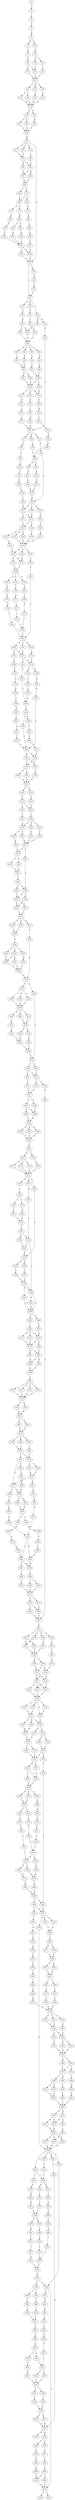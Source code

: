 strict digraph  {
	S0 -> S1 [ label = Q ];
	S1 -> S2 [ label = L ];
	S2 -> S3 [ label = F ];
	S3 -> S4 [ label = K ];
	S4 -> S5 [ label = N ];
	S4 -> S6 [ label = S ];
	S5 -> S7 [ label = K ];
	S6 -> S8 [ label = N ];
	S7 -> S9 [ label = R ];
	S8 -> S10 [ label = K ];
	S8 -> S11 [ label = N ];
	S9 -> S12 [ label = V ];
	S9 -> S13 [ label = A ];
	S10 -> S12 [ label = V ];
	S11 -> S14 [ label = S ];
	S12 -> S15 [ label = L ];
	S13 -> S15 [ label = L ];
	S14 -> S15 [ label = L ];
	S15 -> S16 [ label = T ];
	S15 -> S17 [ label = D ];
	S15 -> S18 [ label = Y ];
	S16 -> S19 [ label = Y ];
	S16 -> S20 [ label = I ];
	S17 -> S21 [ label = F ];
	S18 -> S22 [ label = W ];
	S19 -> S23 [ label = H ];
	S20 -> S23 [ label = H ];
	S21 -> S23 [ label = H ];
	S22 -> S23 [ label = H ];
	S23 -> S24 [ label = R ];
	S23 -> S25 [ label = H ];
	S24 -> S26 [ label = I ];
	S24 -> S27 [ label = T ];
	S25 -> S28 [ label = M ];
	S26 -> S29 [ label = V ];
	S27 -> S29 [ label = V ];
	S28 -> S29 [ label = V ];
	S29 -> S30 [ label = E ];
	S30 -> S31 [ label = A ];
	S30 -> S32 [ label = V ];
	S30 -> S33 [ label = D ];
	S30 -> S34 [ label = S ];
	S31 -> S35 [ label = F ];
	S32 -> S36 [ label = L ];
	S33 -> S37 [ label = P ];
	S33 -> S38 [ label = E ];
	S34 -> S35 [ label = F ];
	S35 -> S39 [ label = R ];
	S35 -> S40 [ label = K ];
	S36 -> S40 [ label = K ];
	S37 -> S41 [ label = R ];
	S37 -> S42 [ label = E ];
	S37 -> S43 [ label = D ];
	S38 -> S44 [ label = E ];
	S39 -> S45 [ label = F ];
	S40 -> S45 [ label = F ];
	S40 -> S46 [ label = H ];
	S41 -> S47 [ label = N ];
	S42 -> S48 [ label = F ];
	S42 -> S49 [ label = H ];
	S43 -> S50 [ label = F ];
	S44 -> S51 [ label = S ];
	S45 -> S52 [ label = A ];
	S46 -> S52 [ label = A ];
	S47 -> S53 [ label = N ];
	S48 -> S54 [ label = E ];
	S49 -> S55 [ label = H ];
	S50 -> S56 [ label = A ];
	S51 -> S37 [ label = P ];
	S52 -> S57 [ label = F ];
	S52 -> S58 [ label = Y ];
	S53 -> S59 [ label = P ];
	S53 -> S54 [ label = E ];
	S54 -> S60 [ label = N ];
	S55 -> S61 [ label = S ];
	S56 -> S62 [ label = R ];
	S57 -> S63 [ label = A ];
	S57 -> S64 [ label = G ];
	S58 -> S63 [ label = A ];
	S59 -> S60 [ label = N ];
	S60 -> S65 [ label = V ];
	S60 -> S66 [ label = I ];
	S60 -> S67 [ label = M ];
	S60 -> S68 [ label = A ];
	S61 -> S69 [ label = P ];
	S61 -> S70 [ label = H ];
	S61 -> S71 [ label = Q ];
	S62 -> S60 [ label = N ];
	S63 -> S72 [ label = K ];
	S63 -> S73 [ label = Q ];
	S64 -> S74 [ label = H ];
	S65 -> S75 [ label = T ];
	S66 -> S76 [ label = M ];
	S67 -> S77 [ label = A ];
	S68 -> S78 [ label = N ];
	S69 -> S79 [ label = A ];
	S70 -> S80 [ label = S ];
	S71 -> S81 [ label = S ];
	S72 -> S82 [ label = R ];
	S73 -> S83 [ label = H ];
	S74 -> S84 [ label = A ];
	S75 -> S85 [ label = K ];
	S76 -> S86 [ label = E ];
	S77 -> S87 [ label = Q ];
	S78 -> S87 [ label = Q ];
	S79 -> S88 [ label = Y ];
	S80 -> S89 [ label = R ];
	S81 -> S90 [ label = G ];
	S82 -> S91 [ label = T ];
	S82 -> S92 [ label = S ];
	S83 -> S93 [ label = R ];
	S84 -> S94 [ label = A ];
	S85 -> S95 [ label = L ];
	S86 -> S95 [ label = L ];
	S87 -> S96 [ label = K ];
	S87 -> S97 [ label = A ];
	S88 -> S98 [ label = A ];
	S88 -> S99 [ label = G ];
	S89 -> S100 [ label = L ];
	S89 -> S101 [ label = R ];
	S89 -> S102 [ label = E ];
	S90 -> S103 [ label = I ];
	S91 -> S104 [ label = D ];
	S92 -> S105 [ label = N ];
	S93 -> S106 [ label = E ];
	S94 -> S107 [ label = H ];
	S95 -> S108 [ label = V ];
	S95 -> S109 [ label = A ];
	S96 -> S108 [ label = V ];
	S97 -> S108 [ label = V ];
	S98 -> S110 [ label = D ];
	S99 -> S111 [ label = E ];
	S100 -> S112 [ label = K ];
	S101 -> S113 [ label = L ];
	S101 -> S112 [ label = K ];
	S102 -> S114 [ label = G ];
	S103 -> S115 [ label = L ];
	S104 -> S116 [ label = L ];
	S105 -> S116 [ label = L ];
	S106 -> S116 [ label = L ];
	S107 -> S117 [ label = F ];
	S108 -> S118 [ label = K ];
	S108 -> S119 [ label = Q ];
	S108 -> S120 [ label = T ];
	S109 -> S118 [ label = K ];
	S110 -> S121 [ label = D ];
	S111 -> S122 [ label = K ];
	S112 -> S123 [ label = I ];
	S112 -> S124 [ label = V ];
	S113 -> S123 [ label = I ];
	S114 -> S125 [ label = T ];
	S115 -> S126 [ label = N ];
	S116 -> S127 [ label = A ];
	S116 -> S128 [ label = G ];
	S117 -> S128 [ label = G ];
	S118 -> S129 [ label = N ];
	S119 -> S130 [ label = E ];
	S120 -> S131 [ label = D ];
	S121 -> S132 [ label = L ];
	S122 -> S132 [ label = L ];
	S123 -> S133 [ label = N ];
	S123 -> S134 [ label = S ];
	S123 -> S135 [ label = Q ];
	S124 -> S136 [ label = L ];
	S125 -> S137 [ label = D ];
	S126 -> S138 [ label = I ];
	S127 -> S33 [ label = D ];
	S128 -> S33 [ label = D ];
	S129 -> S139 [ label = M ];
	S130 -> S140 [ label = L ];
	S131 -> S141 [ label = T ];
	S132 -> S89 [ label = R ];
	S133 -> S142 [ label = D ];
	S134 -> S142 [ label = D ];
	S135 -> S143 [ label = H ];
	S136 -> S142 [ label = D ];
	S137 -> S142 [ label = D ];
	S138 -> S144 [ label = T ];
	S139 -> S145 [ label = T ];
	S140 -> S146 [ label = M ];
	S141 -> S147 [ label = L ];
	S142 -> S148 [ label = D ];
	S142 -> S149 [ label = E ];
	S142 -> S150 [ label = S ];
	S143 -> S148 [ label = D ];
	S144 -> S101 [ label = R ];
	S145 -> S151 [ label = A ];
	S146 -> S61 [ label = S ];
	S147 -> S61 [ label = S ];
	S148 -> S152 [ label = H ];
	S148 -> S153 [ label = R ];
	S149 -> S152 [ label = H ];
	S150 -> S154 [ label = G ];
	S151 -> S155 [ label = D ];
	S152 -> S156 [ label = T ];
	S153 -> S156 [ label = T ];
	S154 -> S157 [ label = E ];
	S155 -> S158 [ label = W ];
	S156 -> S159 [ label = W ];
	S156 -> S160 [ label = H ];
	S156 -> S161 [ label = F ];
	S157 -> S162 [ label = Y ];
	S158 -> S88 [ label = Y ];
	S159 -> S163 [ label = P ];
	S160 -> S164 [ label = E ];
	S161 -> S165 [ label = T ];
	S162 -> S166 [ label = G ];
	S162 -> S167 [ label = T ];
	S162 -> S168 [ label = E ];
	S163 -> S169 [ label = V ];
	S164 -> S170 [ label = R ];
	S165 -> S171 [ label = D ];
	S166 -> S172 [ label = P ];
	S166 -> S173 [ label = A ];
	S167 -> S172 [ label = P ];
	S168 -> S174 [ label = H ];
	S169 -> S175 [ label = D ];
	S170 -> S176 [ label = S ];
	S171 -> S177 [ label = T ];
	S172 -> S178 [ label = D ];
	S172 -> S179 [ label = T ];
	S173 -> S180 [ label = A ];
	S174 -> S178 [ label = D ];
	S175 -> S181 [ label = Y ];
	S176 -> S182 [ label = F ];
	S177 -> S183 [ label = I ];
	S178 -> S184 [ label = W ];
	S178 -> S185 [ label = H ];
	S179 -> S186 [ label = E ];
	S180 -> S187 [ label = E ];
	S181 -> S162 [ label = Y ];
	S182 -> S162 [ label = Y ];
	S183 -> S181 [ label = Y ];
	S184 -> S188 [ label = S ];
	S185 -> S189 [ label = H ];
	S186 -> S190 [ label = P ];
	S187 -> S191 [ label = H ];
	S188 -> S192 [ label = V ];
	S189 -> S193 [ label = H ];
	S190 -> S194 [ label = D ];
	S191 -> S195 [ label = N ];
	S192 -> S190 [ label = P ];
	S193 -> S196 [ label = S ];
	S194 -> S197 [ label = D ];
	S194 -> S198 [ label = K ];
	S195 -> S199 [ label = S ];
	S196 -> S200 [ label = G ];
	S196 -> S201 [ label = S ];
	S197 -> S196 [ label = S ];
	S198 -> S202 [ label = P ];
	S199 -> S203 [ label = N ];
	S200 -> S204 [ label = T ];
	S201 -> S205 [ label = M ];
	S201 -> S204 [ label = T ];
	S202 -> S206 [ label = H ];
	S203 -> S207 [ label = T ];
	S204 -> S208 [ label = A ];
	S204 -> S209 [ label = S ];
	S205 -> S210 [ label = Y ];
	S206 -> S211 [ label = Y ];
	S207 -> S212 [ label = H ];
	S208 -> S213 [ label = H ];
	S209 -> S213 [ label = H ];
	S210 -> S213 [ label = H ];
	S211 -> S200 [ label = G ];
	S212 -> S214 [ label = T ];
	S213 -> S215 [ label = L ];
	S213 -> S216 [ label = H ];
	S214 -> S196 [ label = S ];
	S215 -> S217 [ label = S ];
	S216 -> S218 [ label = G ];
	S217 -> S219 [ label = L ];
	S217 -> S220 [ label = V ];
	S218 -> S220 [ label = V ];
	S219 -> S221 [ label = V ];
	S220 -> S222 [ label = L ];
	S221 -> S223 [ label = A ];
	S222 -> S223 [ label = A ];
	S222 -> S224 [ label = I ];
	S222 -> S225 [ label = S ];
	S223 -> S226 [ label = S ];
	S223 -> S227 [ label = E ];
	S224 -> S228 [ label = T ];
	S225 -> S229 [ label = P ];
	S226 -> S230 [ label = N ];
	S227 -> S231 [ label = D ];
	S228 -> S231 [ label = D ];
	S229 -> S231 [ label = D ];
	S230 -> S232 [ label = G ];
	S231 -> S232 [ label = G ];
	S231 -> S233 [ label = S ];
	S232 -> S234 [ label = D ];
	S232 -> S235 [ label = G ];
	S233 -> S236 [ label = A ];
	S234 -> S237 [ label = A ];
	S235 -> S237 [ label = A ];
	S236 -> S238 [ label = L ];
	S236 -> S239 [ label = V ];
	S237 -> S240 [ label = V ];
	S238 -> S241 [ label = T ];
	S239 -> S241 [ label = T ];
	S239 -> S242 [ label = C ];
	S240 -> S236 [ label = A ];
	S240 -> S243 [ label = S ];
	S241 -> S244 [ label = S ];
	S242 -> S244 [ label = S ];
	S243 -> S239 [ label = V ];
	S244 -> S245 [ label = T ];
	S244 -> S246 [ label = S ];
	S244 -> S247 [ label = E ];
	S245 -> S248 [ label = I ];
	S246 -> S248 [ label = I ];
	S247 -> S249 [ label = V ];
	S248 -> S250 [ label = N ];
	S249 -> S251 [ label = G ];
	S250 -> S252 [ label = L ];
	S250 -> S253 [ label = F ];
	S250 -> S254 [ label = Y ];
	S251 -> S255 [ label = S ];
	S251 -> S256 [ label = R ];
	S252 -> S257 [ label = F ];
	S252 -> S258 [ label = Y ];
	S253 -> S258 [ label = Y ];
	S254 -> S259 [ label = H ];
	S255 -> S260 [ label = K ];
	S255 -> S261 [ label = Q ];
	S255 -> S262 [ label = F ];
	S256 -> S263 [ label = G ];
	S257 -> S264 [ label = F ];
	S258 -> S264 [ label = F ];
	S259 -> S264 [ label = F ];
	S260 -> S265 [ label = V ];
	S261 -> S265 [ label = V ];
	S262 -> S265 [ label = V ];
	S263 -> S266 [ label = I ];
	S263 -> S267 [ label = V ];
	S264 -> S251 [ label = G ];
	S265 -> S268 [ label = R ];
	S265 -> S269 [ label = V ];
	S265 -> S270 [ label = F ];
	S266 -> S271 [ label = L ];
	S266 -> S272 [ label = I ];
	S267 -> S271 [ label = L ];
	S268 -> S273 [ label = G ];
	S269 -> S274 [ label = S ];
	S270 -> S274 [ label = S ];
	S271 -> S275 [ label = F ];
	S271 -> S276 [ label = V ];
	S272 -> S277 [ label = L ];
	S273 -> S278 [ label = R ];
	S274 -> S279 [ label = N ];
	S274 -> S280 [ label = S ];
	S275 -> S281 [ label = N ];
	S276 -> S282 [ label = D ];
	S277 -> S281 [ label = N ];
	S278 -> S283 [ label = S ];
	S279 -> S284 [ label = R ];
	S280 -> S283 [ label = S ];
	S281 -> S285 [ label = N ];
	S281 -> S286 [ label = D ];
	S282 -> S287 [ label = G ];
	S283 -> S288 [ label = T ];
	S284 -> S288 [ label = T ];
	S285 -> S289 [ label = Q ];
	S285 -> S290 [ label = E ];
	S286 -> S289 [ label = Q ];
	S287 -> S291 [ label = G ];
	S288 -> S263 [ label = G ];
	S289 -> S292 [ label = M ];
	S290 -> S292 [ label = M ];
	S291 -> S293 [ label = T ];
	S291 -> S294 [ label = S ];
	S291 -> S295 [ label = N ];
	S291 -> S296 [ label = K ];
	S292 -> S297 [ label = D ];
	S292 -> S298 [ label = S ];
	S292 -> S299 [ label = G ];
	S293 -> S300 [ label = I ];
	S293 -> S301 [ label = K ];
	S294 -> S301 [ label = K ];
	S295 -> S302 [ label = V ];
	S296 -> S303 [ label = H ];
	S297 -> S304 [ label = D ];
	S298 -> S304 [ label = D ];
	S299 -> S304 [ label = D ];
	S300 -> S305 [ label = I ];
	S301 -> S305 [ label = I ];
	S302 -> S306 [ label = V ];
	S303 -> S305 [ label = I ];
	S304 -> S307 [ label = F ];
	S305 -> S308 [ label = T ];
	S305 -> S309 [ label = P ];
	S306 -> S310 [ label = D ];
	S307 -> S311 [ label = S ];
	S307 -> S312 [ label = T ];
	S308 -> S313 [ label = T ];
	S308 -> S314 [ label = A ];
	S309 -> S313 [ label = T ];
	S310 -> S314 [ label = A ];
	S311 -> S315 [ label = A ];
	S311 -> S316 [ label = S ];
	S311 -> S317 [ label = C ];
	S312 -> S318 [ label = T ];
	S313 -> S319 [ label = A ];
	S313 -> S320 [ label = G ];
	S314 -> S319 [ label = A ];
	S314 -> S320 [ label = G ];
	S315 -> S321 [ label = P ];
	S316 -> S321 [ label = P ];
	S317 -> S321 [ label = P ];
	S318 -> S321 [ label = P ];
	S319 -> S322 [ label = T ];
	S319 -> S323 [ label = I ];
	S319 -> S324 [ label = V ];
	S320 -> S322 [ label = T ];
	S320 -> S323 [ label = I ];
	S321 -> S325 [ label = N ];
	S321 -> S326 [ label = Q ];
	S321 -> S327 [ label = G ];
	S322 -> S328 [ label = A ];
	S323 -> S328 [ label = A ];
	S324 -> S328 [ label = A ];
	S325 -> S329 [ label = I ];
	S326 -> S330 [ label = P ];
	S327 -> S331 [ label = M ];
	S328 -> S332 [ label = L ];
	S328 -> S333 [ label = Q ];
	S328 -> S334 [ label = S ];
	S328 -> S335 [ label = I ];
	S329 -> S336 [ label = S ];
	S329 -> S337 [ label = T ];
	S330 -> S338 [ label = P ];
	S330 -> S339 [ label = G ];
	S331 -> S340 [ label = G ];
	S332 -> S341 [ label = V ];
	S333 -> S341 [ label = V ];
	S334 -> S342 [ label = L ];
	S335 -> S334 [ label = S ];
	S336 -> S343 [ label = S ];
	S337 -> S344 [ label = N ];
	S338 -> S345 [ label = S ];
	S339 -> S346 [ label = K ];
	S340 -> S347 [ label = V ];
	S340 -> S348 [ label = A ];
	S341 -> S349 [ label = V ];
	S341 -> S350 [ label = A ];
	S341 -> S342 [ label = L ];
	S342 -> S351 [ label = A ];
	S342 -> S352 [ label = L ];
	S343 -> S353 [ label = A ];
	S344 -> S353 [ label = A ];
	S345 -> S354 [ label = P ];
	S346 -> S354 [ label = P ];
	S347 -> S330 [ label = P ];
	S348 -> S355 [ label = N ];
	S348 -> S356 [ label = F ];
	S349 -> S357 [ label = M ];
	S350 -> S357 [ label = M ];
	S351 -> S358 [ label = N ];
	S352 -> S359 [ label = C ];
	S352 -> S360 [ label = E ];
	S353 -> S361 [ label = F ];
	S354 -> S348 [ label = A ];
	S354 -> S362 [ label = S ];
	S355 -> S363 [ label = F ];
	S355 -> S364 [ label = M ];
	S356 -> S355 [ label = N ];
	S357 -> S358 [ label = N ];
	S358 -> S365 [ label = S ];
	S358 -> S366 [ label = V ];
	S359 -> S367 [ label = L ];
	S360 -> S367 [ label = L ];
	S361 -> S368 [ label = D ];
	S361 -> S340 [ label = G ];
	S362 -> S355 [ label = N ];
	S363 -> S369 [ label = I ];
	S364 -> S370 [ label = V ];
	S365 -> S371 [ label = L ];
	S366 -> S371 [ label = L ];
	S367 -> S372 [ label = G ];
	S367 -> S371 [ label = L ];
	S368 -> S347 [ label = V ];
	S369 -> S373 [ label = Q ];
	S369 -> S374 [ label = Y ];
	S369 -> S375 [ label = E ];
	S370 -> S375 [ label = E ];
	S371 -> S376 [ label = W ];
	S371 -> S377 [ label = Y ];
	S372 -> S378 [ label = V ];
	S373 -> S379 [ label = P ];
	S374 -> S379 [ label = P ];
	S375 -> S379 [ label = P ];
	S375 -> S380 [ label = A ];
	S376 -> S381 [ label = F ];
	S376 -> S382 [ label = L ];
	S377 -> S381 [ label = F ];
	S378 -> S383 [ label = V ];
	S379 -> S384 [ label = G ];
	S379 -> S385 [ label = W ];
	S380 -> S384 [ label = G ];
	S381 -> S386 [ label = G ];
	S382 -> S386 [ label = G ];
	S383 -> S387 [ label = H ];
	S384 -> S388 [ label = N ];
	S384 -> S389 [ label = K ];
	S385 -> S389 [ label = K ];
	S386 -> S390 [ label = F ];
	S386 -> S391 [ label = Y ];
	S386 -> S392 [ label = T ];
	S387 -> S393 [ label = D ];
	S387 -> S394 [ label = P ];
	S387 -> S395 [ label = N ];
	S388 -> S396 [ label = R ];
	S389 -> S396 [ label = R ];
	S390 -> S397 [ label = D ];
	S391 -> S397 [ label = D ];
	S392 -> S398 [ label = S ];
	S393 -> S399 [ label = Q ];
	S394 -> S400 [ label = H ];
	S395 -> S399 [ label = Q ];
	S396 -> S401 [ label = P ];
	S397 -> S402 [ label = V ];
	S397 -> S403 [ label = L ];
	S398 -> S404 [ label = D ];
	S399 -> S405 [ label = L ];
	S400 -> S406 [ label = A ];
	S400 -> S407 [ label = V ];
	S400 -> S408 [ label = T ];
	S400 -> S409 [ label = N ];
	S401 -> S410 [ label = F ];
	S401 -> S411 [ label = L ];
	S401 -> S412 [ label = I ];
	S401 -> S413 [ label = Q ];
	S402 -> S414 [ label = G ];
	S403 -> S415 [ label = P ];
	S404 -> S416 [ label = F ];
	S405 -> S417 [ label = M ];
	S405 -> S418 [ label = F ];
	S406 -> S419 [ label = I ];
	S406 -> S420 [ label = T ];
	S407 -> S421 [ label = F ];
	S408 -> S422 [ label = A ];
	S409 -> S423 [ label = V ];
	S410 -> S424 [ label = S ];
	S411 -> S424 [ label = S ];
	S412 -> S424 [ label = S ];
	S413 -> S424 [ label = S ];
	S414 -> S425 [ label = T ];
	S415 -> S426 [ label = N ];
	S416 -> S427 [ label = D ];
	S417 -> S428 [ label = P ];
	S418 -> S428 [ label = P ];
	S419 -> S429 [ label = N ];
	S420 -> S430 [ label = R ];
	S420 -> S431 [ label = Q ];
	S421 -> S420 [ label = T ];
	S422 -> S432 [ label = I ];
	S422 -> S433 [ label = G ];
	S423 -> S434 [ label = R ];
	S424 -> S435 [ label = S ];
	S424 -> S436 [ label = F ];
	S425 -> S437 [ label = S ];
	S426 -> S438 [ label = A ];
	S427 -> S439 [ label = E ];
	S428 -> S440 [ label = N ];
	S428 -> S441 [ label = D ];
	S429 -> S442 [ label = K ];
	S430 -> S443 [ label = I ];
	S431 -> S444 [ label = T ];
	S432 -> S445 [ label = W ];
	S433 -> S446 [ label = Y ];
	S433 -> S447 [ label = V ];
	S434 -> S448 [ label = K ];
	S434 -> S449 [ label = M ];
	S435 -> S450 [ label = M ];
	S436 -> S450 [ label = M ];
	S437 -> S451 [ label = V ];
	S438 -> S451 [ label = V ];
	S438 -> S452 [ label = I ];
	S439 -> S438 [ label = A ];
	S440 -> S453 [ label = V ];
	S441 -> S453 [ label = V ];
	S442 -> S454 [ label = M ];
	S443 -> S455 [ label = T ];
	S444 -> S456 [ label = F ];
	S445 -> S457 [ label = R ];
	S448 -> S459 [ label = G ];
	S448 -> S460 [ label = Y ];
	S450 -> S461 [ label = T ];
	S450 -> S462 [ label = S ];
	S451 -> S463 [ label = E ];
	S451 -> S464 [ label = C ];
	S452 -> S465 [ label = R ];
	S453 -> S466 [ label = T ];
	S453 -> S467 [ label = I ];
	S454 -> S468 [ label = S ];
	S455 -> S468 [ label = S ];
	S456 -> S469 [ label = P ];
	S457 -> S470 [ label = E ];
	S459 -> S471 [ label = G ];
	S460 -> S472 [ label = S ];
	S461 -> S473 [ label = P ];
	S462 -> S473 [ label = P ];
	S463 -> S474 [ label = M ];
	S464 -> S475 [ label = Q ];
	S465 -> S475 [ label = Q ];
	S466 -> S476 [ label = D ];
	S467 -> S477 [ label = N ];
	S468 -> S478 [ label = F ];
	S468 -> S479 [ label = S ];
	S469 -> S480 [ label = S ];
	S470 -> S481 [ label = G ];
	S471 -> S482 [ label = Y ];
	S472 -> S483 [ label = M ];
	S473 -> S484 [ label = T ];
	S473 -> S485 [ label = S ];
	S473 -> S486 [ label = C ];
	S474 -> S487 [ label = K ];
	S475 -> S488 [ label = P ];
	S476 -> S489 [ label = C ];
	S477 -> S490 [ label = Y ];
	S478 -> S491 [ label = S ];
	S479 -> S492 [ label = A ];
	S480 -> S493 [ label = V ];
	S481 -> S494 [ label = R ];
	S482 -> S495 [ label = P ];
	S483 -> S496 [ label = A ];
	S484 -> S497 [ label = V ];
	S485 -> S498 [ label = L ];
	S486 -> S497 [ label = V ];
	S487 -> S499 [ label = R ];
	S488 -> S499 [ label = R ];
	S489 -> S500 [ label = E ];
	S490 -> S500 [ label = E ];
	S491 -> S501 [ label = Y ];
	S492 -> S502 [ label = G ];
	S493 -> S503 [ label = G ];
	S494 -> S504 [ label = A ];
	S495 -> S505 [ label = D ];
	S495 -> S506 [ label = Y ];
	S496 -> S505 [ label = D ];
	S497 -> S507 [ label = I ];
	S497 -> S508 [ label = L ];
	S498 -> S508 [ label = L ];
	S499 -> S383 [ label = V ];
	S499 -> S509 [ label = L ];
	S500 -> S510 [ label = Q ];
	S500 -> S511 [ label = T ];
	S500 -> S512 [ label = A ];
	S501 -> S513 [ label = T ];
	S502 -> S514 [ label = S ];
	S503 -> S515 [ label = V ];
	S504 -> S516 [ label = I ];
	S505 -> S433 [ label = G ];
	S506 -> S433 [ label = G ];
	S507 -> S517 [ label = S ];
	S507 -> S518 [ label = T ];
	S508 -> S519 [ label = L ];
	S508 -> S520 [ label = V ];
	S509 -> S521 [ label = Y ];
	S509 -> S387 [ label = H ];
	S510 -> S522 [ label = G ];
	S511 -> S522 [ label = G ];
	S512 -> S523 [ label = D ];
	S513 -> S524 [ label = A ];
	S514 -> S515 [ label = V ];
	S515 -> S525 [ label = V ];
	S516 -> S526 [ label = S ];
	S516 -> S527 [ label = T ];
	S517 -> S528 [ label = K ];
	S517 -> S529 [ label = T ];
	S518 -> S530 [ label = E ];
	S519 -> S531 [ label = D ];
	S520 -> S531 [ label = D ];
	S521 -> S532 [ label = I ];
	S522 -> S533 [ label = L ];
	S522 -> S534 [ label = F ];
	S523 -> S534 [ label = F ];
	S524 -> S525 [ label = V ];
	S525 -> S535 [ label = Q ];
	S526 -> S536 [ label = A ];
	S527 -> S536 [ label = A ];
	S528 -> S537 [ label = H ];
	S528 -> S538 [ label = N ];
	S529 -> S539 [ label = T ];
	S530 -> S540 [ label = N ];
	S531 -> S541 [ label = E ];
	S531 -> S517 [ label = S ];
	S532 -> S542 [ label = N ];
	S533 -> S543 [ label = D ];
	S534 -> S544 [ label = N ];
	S534 -> S545 [ label = K ];
	S535 -> S546 [ label = A ];
	S535 -> S422 [ label = A ];
	S536 -> S547 [ label = A ];
	S536 -> S548 [ label = V ];
	S537 -> S549 [ label = G ];
	S538 -> S549 [ label = G ];
	S539 -> S550 [ label = N ];
	S540 -> S528 [ label = K ];
	S541 -> S551 [ label = H ];
	S542 -> S552 [ label = Q ];
	S543 -> S553 [ label = E ];
	S544 -> S553 [ label = E ];
	S545 -> S553 [ label = E ];
	S546 -> S554 [ label = T ];
	S546 -> S555 [ label = I ];
	S547 -> S556 [ label = C ];
	S548 -> S557 [ label = S ];
	S549 -> S558 [ label = H ];
	S549 -> S559 [ label = V ];
	S550 -> S560 [ label = E ];
	S551 -> S561 [ label = R ];
	S552 -> S562 [ label = E ];
	S553 -> S563 [ label = A ];
	S553 -> S564 [ label = S ];
	S554 -> S565 [ label = L ];
	S555 -> S566 [ label = V ];
	S556 -> S567 [ label = D ];
	S557 -> S567 [ label = D ];
	S558 -> S568 [ label = K ];
	S559 -> S569 [ label = M ];
	S560 -> S570 [ label = V ];
	S561 -> S571 [ label = M ];
	S562 -> S572 [ label = D ];
	S563 -> S573 [ label = I ];
	S564 -> S573 [ label = I ];
	S564 -> S574 [ label = V ];
	S565 -> S575 [ label = L ];
	S566 -> S576 [ label = V ];
	S567 -> S577 [ label = S ];
	S567 -> S578 [ label = A ];
	S568 -> S579 [ label = K ];
	S569 -> S580 [ label = S ];
	S570 -> S581 [ label = K ];
	S570 -> S582 [ label = V ];
	S571 -> S570 [ label = V ];
	S572 -> S583 [ label = F ];
	S573 -> S584 [ label = I ];
	S573 -> S585 [ label = K ];
	S574 -> S586 [ label = L ];
	S575 -> S587 [ label = L ];
	S576 -> S587 [ label = L ];
	S577 -> S434 [ label = R ];
	S578 -> S434 [ label = R ];
	S579 -> S588 [ label = P ];
	S580 -> S589 [ label = I ];
	S581 -> S590 [ label = M ];
	S582 -> S590 [ label = M ];
	S582 -> S591 [ label = Y ];
	S583 -> S592 [ label = F ];
	S584 -> S593 [ label = A ];
	S584 -> S594 [ label = S ];
	S585 -> S595 [ label = L ];
	S586 -> S596 [ label = D ];
	S587 -> S597 [ label = P ];
	S588 -> S582 [ label = V ];
	S589 -> S581 [ label = K ];
	S590 -> S598 [ label = V ];
	S591 -> S599 [ label = I ];
	S592 -> S600 [ label = L ];
	S593 -> S601 [ label = G ];
	S594 -> S601 [ label = G ];
	S595 -> S602 [ label = L ];
	S596 -> S603 [ label = D ];
	S597 -> S604 [ label = D ];
	S598 -> S605 [ label = V ];
	S598 -> S606 [ label = I ];
	S599 -> S607 [ label = F ];
	S600 -> S608 [ label = Q ];
	S601 -> S609 [ label = L ];
	S602 -> S609 [ label = L ];
	S603 -> S609 [ label = L ];
	S604 -> S610 [ label = G ];
	S605 -> S611 [ label = G ];
	S606 -> S611 [ label = G ];
	S607 -> S611 [ label = G ];
	S608 -> S612 [ label = N ];
	S609 -> S613 [ label = R ];
	S609 -> S614 [ label = E ];
	S610 -> S615 [ label = R ];
	S610 -> S616 [ label = K ];
	S611 -> S617 [ label = G ];
	S611 -> S618 [ label = A ];
	S612 -> S500 [ label = E ];
	S613 -> S619 [ label = S ];
	S613 -> S620 [ label = A ];
	S614 -> S619 [ label = S ];
	S614 -> S621 [ label = K ];
	S615 -> S516 [ label = I ];
	S616 -> S622 [ label = V ];
	S617 -> S623 [ label = S ];
	S618 -> S623 [ label = S ];
	S618 -> S624 [ label = A ];
	S619 -> S625 [ label = K ];
	S620 -> S626 [ label = L ];
	S621 -> S625 [ label = K ];
	S622 -> S627 [ label = G ];
	S623 -> S287 [ label = G ];
	S624 -> S287 [ label = G ];
	S625 -> S628 [ label = G ];
	S625 -> S629 [ label = H ];
	S625 -> S630 [ label = S ];
	S626 -> S628 [ label = G ];
	S627 -> S536 [ label = A ];
	S628 -> S400 [ label = H ];
	S629 -> S400 [ label = H ];
	S630 -> S400 [ label = H ];
}
